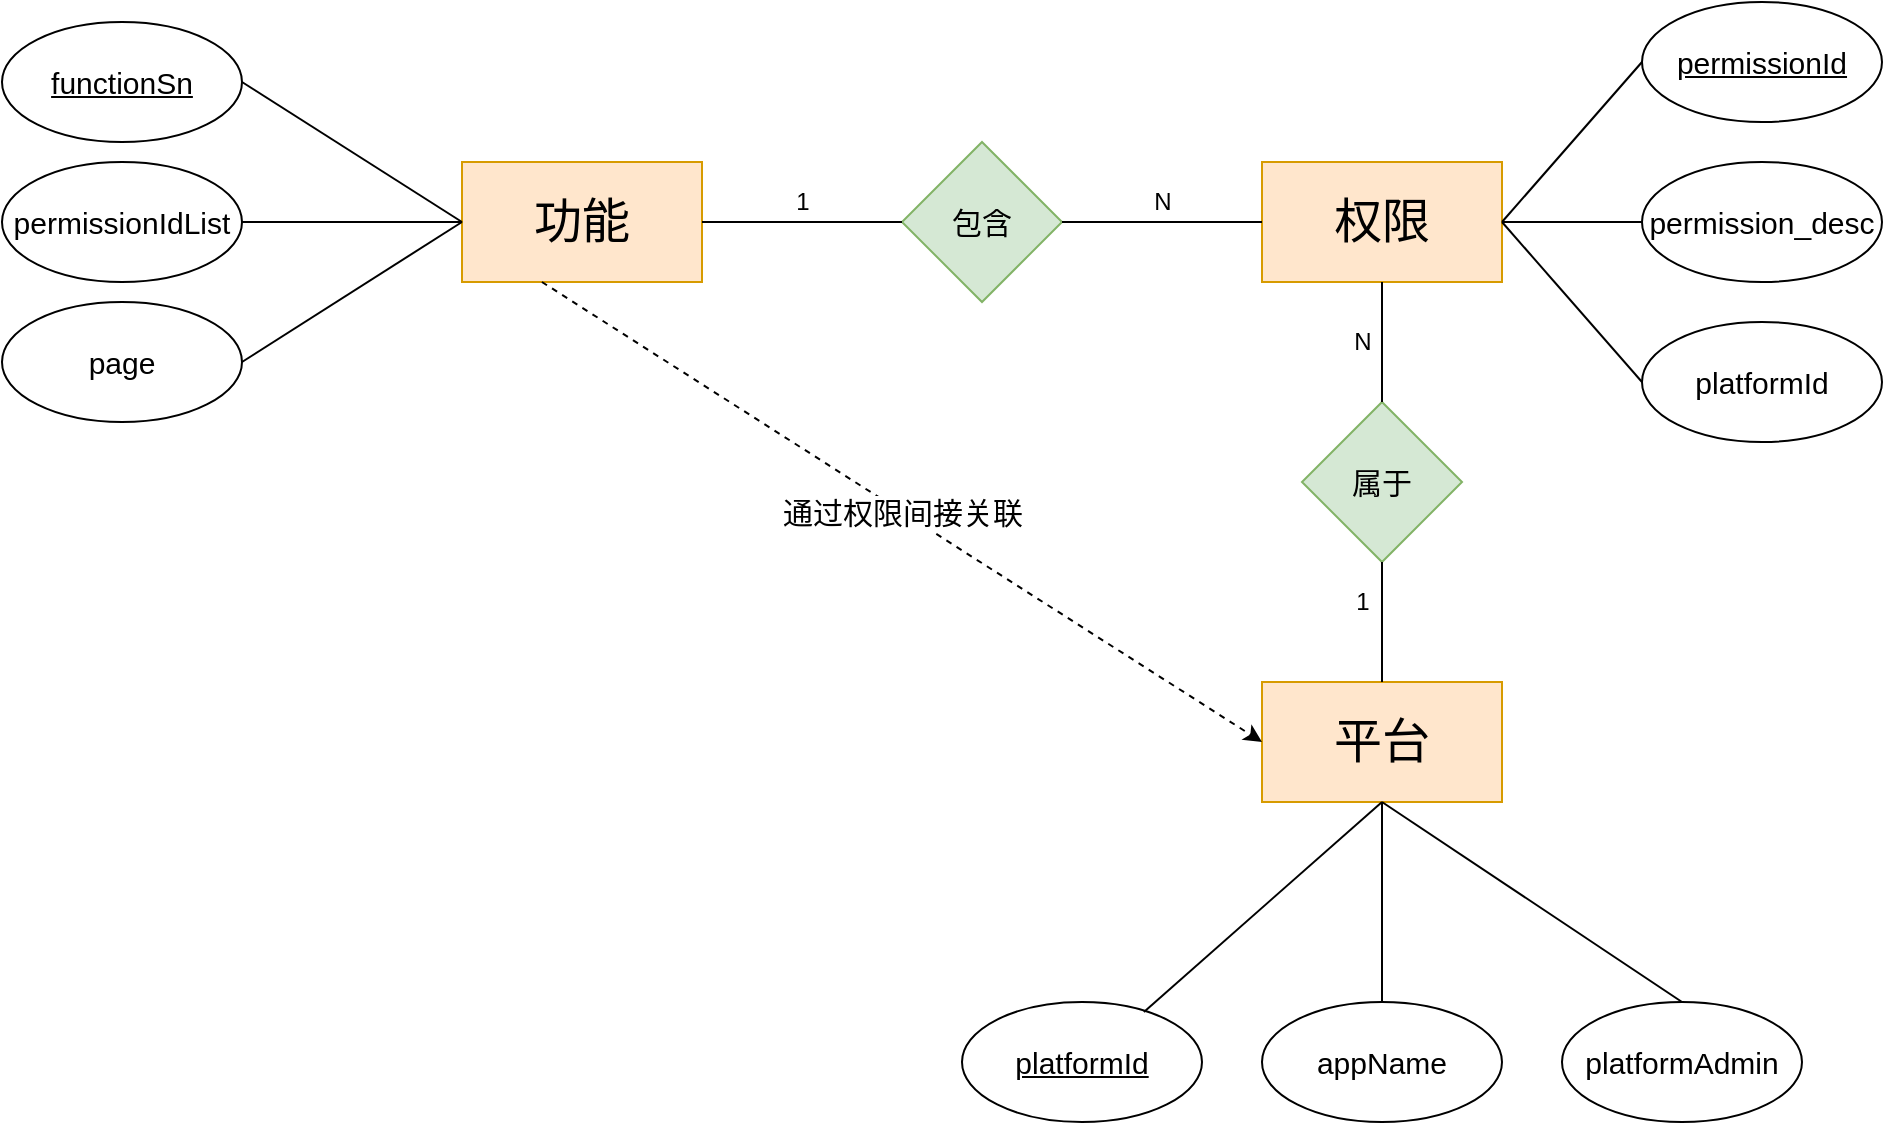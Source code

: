 <mxfile version="14.8.5" type="github" pages="2">
  <diagram name="Page-1" id="a7904f86-f2b4-8e86-fa97-74104820619b">
    <mxGraphModel dx="1422" dy="762" grid="1" gridSize="10" guides="1" tooltips="1" connect="1" arrows="1" fold="1" page="1" pageScale="1" pageWidth="1100" pageHeight="850" background="none" math="0" shadow="0">
      <root>
        <mxCell id="0" />
        <mxCell id="1" parent="0" />
        <mxCell id="jlEMoSnQBwXxJiWM77EC-22" value="&lt;font style=&quot;font-size: 24px&quot;&gt;平台&lt;/font&gt;" style="rounded=0;whiteSpace=wrap;html=1;fillColor=#ffe6cc;strokeColor=#d79b00;" parent="1" vertex="1">
          <mxGeometry x="650" y="390" width="120" height="60" as="geometry" />
        </mxCell>
        <mxCell id="jlEMoSnQBwXxJiWM77EC-23" value="&lt;span style=&quot;font-size: 24px&quot;&gt;功能&lt;/span&gt;" style="rounded=0;whiteSpace=wrap;html=1;fillColor=#ffe6cc;strokeColor=#d79b00;" parent="1" vertex="1">
          <mxGeometry x="250" y="130" width="120" height="60" as="geometry" />
        </mxCell>
        <mxCell id="jlEMoSnQBwXxJiWM77EC-24" value="&lt;span style=&quot;font-size: 24px&quot;&gt;权限&lt;/span&gt;" style="rounded=0;whiteSpace=wrap;html=1;fillColor=#ffe6cc;strokeColor=#d79b00;" parent="1" vertex="1">
          <mxGeometry x="650" y="130" width="120" height="60" as="geometry" />
        </mxCell>
        <mxCell id="jlEMoSnQBwXxJiWM77EC-25" value="&lt;font style=&quot;font-size: 15px&quot;&gt;platformId&lt;/font&gt;" style="ellipse;whiteSpace=wrap;html=1;" parent="1" vertex="1">
          <mxGeometry x="840" y="210" width="120" height="60" as="geometry" />
        </mxCell>
        <mxCell id="jlEMoSnQBwXxJiWM77EC-26" value="&lt;u style=&quot;font-size: 15px&quot;&gt;permissionId&lt;/u&gt;" style="ellipse;whiteSpace=wrap;html=1;" parent="1" vertex="1">
          <mxGeometry x="840" y="50" width="120" height="60" as="geometry" />
        </mxCell>
        <mxCell id="jlEMoSnQBwXxJiWM77EC-27" value="&lt;u&gt;&lt;font style=&quot;font-size: 15px&quot;&gt;platformId&lt;/font&gt;&lt;/u&gt;" style="ellipse;whiteSpace=wrap;html=1;" parent="1" vertex="1">
          <mxGeometry x="500" y="550" width="120" height="60" as="geometry" />
        </mxCell>
        <mxCell id="jlEMoSnQBwXxJiWM77EC-28" value="&lt;font style=&quot;font-size: 15px&quot;&gt;appName&lt;/font&gt;" style="ellipse;whiteSpace=wrap;html=1;" parent="1" vertex="1">
          <mxGeometry x="650" y="550" width="120" height="60" as="geometry" />
        </mxCell>
        <mxCell id="jlEMoSnQBwXxJiWM77EC-29" value="&lt;font style=&quot;font-size: 15px&quot;&gt;platformAdmin&lt;/font&gt;" style="ellipse;whiteSpace=wrap;html=1;" parent="1" vertex="1">
          <mxGeometry x="800" y="550" width="120" height="60" as="geometry" />
        </mxCell>
        <mxCell id="jlEMoSnQBwXxJiWM77EC-30" value="&lt;font style=&quot;font-size: 15px&quot;&gt;permission_desc&lt;/font&gt;" style="ellipse;whiteSpace=wrap;html=1;" parent="1" vertex="1">
          <mxGeometry x="840" y="130" width="120" height="60" as="geometry" />
        </mxCell>
        <mxCell id="jlEMoSnQBwXxJiWM77EC-31" value="&lt;u&gt;&lt;font style=&quot;font-size: 15px&quot;&gt;functionSn&lt;/font&gt;&lt;/u&gt;" style="ellipse;whiteSpace=wrap;html=1;" parent="1" vertex="1">
          <mxGeometry x="20" y="60" width="120" height="60" as="geometry" />
        </mxCell>
        <mxCell id="jlEMoSnQBwXxJiWM77EC-32" value="&lt;font style=&quot;font-size: 15px&quot;&gt;permissionIdList&lt;/font&gt;" style="ellipse;whiteSpace=wrap;html=1;" parent="1" vertex="1">
          <mxGeometry x="20" y="130" width="120" height="60" as="geometry" />
        </mxCell>
        <mxCell id="jlEMoSnQBwXxJiWM77EC-33" value="&lt;font style=&quot;font-size: 15px&quot;&gt;包含&lt;/font&gt;" style="rhombus;whiteSpace=wrap;html=1;fillColor=#d5e8d4;strokeColor=#82b366;" parent="1" vertex="1">
          <mxGeometry x="470" y="120" width="80" height="80" as="geometry" />
        </mxCell>
        <mxCell id="jlEMoSnQBwXxJiWM77EC-39" value="" style="endArrow=none;html=1;exitX=1;exitY=0.5;exitDx=0;exitDy=0;entryX=0;entryY=0.5;entryDx=0;entryDy=0;" parent="1" source="jlEMoSnQBwXxJiWM77EC-32" target="jlEMoSnQBwXxJiWM77EC-23" edge="1">
          <mxGeometry width="50" height="50" relative="1" as="geometry">
            <mxPoint x="190" y="200" as="sourcePoint" />
            <mxPoint x="240" y="150" as="targetPoint" />
          </mxGeometry>
        </mxCell>
        <mxCell id="jlEMoSnQBwXxJiWM77EC-44" value="" style="endArrow=none;html=1;exitX=1;exitY=0.5;exitDx=0;exitDy=0;entryX=0;entryY=0.5;entryDx=0;entryDy=0;" parent="1" source="jlEMoSnQBwXxJiWM77EC-31" target="jlEMoSnQBwXxJiWM77EC-23" edge="1">
          <mxGeometry width="50" height="50" relative="1" as="geometry">
            <mxPoint x="150" y="150" as="sourcePoint" />
            <mxPoint x="240" y="150" as="targetPoint" />
          </mxGeometry>
        </mxCell>
        <mxCell id="jlEMoSnQBwXxJiWM77EC-49" value="" style="endArrow=none;html=1;entryX=0;entryY=0.5;entryDx=0;entryDy=0;exitX=1;exitY=0.5;exitDx=0;exitDy=0;" parent="1" source="jlEMoSnQBwXxJiWM77EC-24" target="jlEMoSnQBwXxJiWM77EC-30" edge="1">
          <mxGeometry width="50" height="50" relative="1" as="geometry">
            <mxPoint x="820" y="160" as="sourcePoint" />
            <mxPoint x="870" y="110" as="targetPoint" />
          </mxGeometry>
        </mxCell>
        <mxCell id="jlEMoSnQBwXxJiWM77EC-50" value="" style="endArrow=none;html=1;" parent="1" edge="1">
          <mxGeometry width="50" height="50" relative="1" as="geometry">
            <mxPoint x="770" y="160" as="sourcePoint" />
            <mxPoint x="840" y="240" as="targetPoint" />
          </mxGeometry>
        </mxCell>
        <mxCell id="jlEMoSnQBwXxJiWM77EC-51" value="" style="endArrow=none;html=1;entryX=0;entryY=0.5;entryDx=0;entryDy=0;exitX=1;exitY=0.5;exitDx=0;exitDy=0;" parent="1" source="jlEMoSnQBwXxJiWM77EC-24" target="jlEMoSnQBwXxJiWM77EC-26" edge="1">
          <mxGeometry width="50" height="50" relative="1" as="geometry">
            <mxPoint x="820" y="190" as="sourcePoint" />
            <mxPoint x="870" y="140" as="targetPoint" />
          </mxGeometry>
        </mxCell>
        <mxCell id="jlEMoSnQBwXxJiWM77EC-54" value="" style="endArrow=none;html=1;entryX=0;entryY=0.5;entryDx=0;entryDy=0;" parent="1" source="jlEMoSnQBwXxJiWM77EC-23" target="jlEMoSnQBwXxJiWM77EC-33" edge="1">
          <mxGeometry width="50" height="50" relative="1" as="geometry">
            <mxPoint x="370" y="210" as="sourcePoint" />
            <mxPoint x="440.711" y="160" as="targetPoint" />
          </mxGeometry>
        </mxCell>
        <mxCell id="jlEMoSnQBwXxJiWM77EC-55" value="" style="endArrow=none;html=1;exitX=1;exitY=0.5;exitDx=0;exitDy=0;" parent="1" source="jlEMoSnQBwXxJiWM77EC-33" target="jlEMoSnQBwXxJiWM77EC-24" edge="1">
          <mxGeometry width="50" height="50" relative="1" as="geometry">
            <mxPoint x="600" y="160" as="sourcePoint" />
            <mxPoint x="670" y="160" as="targetPoint" />
          </mxGeometry>
        </mxCell>
        <mxCell id="jlEMoSnQBwXxJiWM77EC-57" value="1" style="text;html=1;align=center;verticalAlign=middle;resizable=0;points=[];autosize=1;strokeColor=none;" parent="1" vertex="1">
          <mxGeometry x="410" y="140" width="20" height="20" as="geometry" />
        </mxCell>
        <mxCell id="jlEMoSnQBwXxJiWM77EC-58" value="N" style="text;html=1;align=center;verticalAlign=middle;resizable=0;points=[];autosize=1;strokeColor=none;" parent="1" vertex="1">
          <mxGeometry x="690" y="210" width="20" height="20" as="geometry" />
        </mxCell>
        <mxCell id="jlEMoSnQBwXxJiWM77EC-59" value="&lt;font style=&quot;font-size: 15px&quot;&gt;属于&lt;/font&gt;" style="rhombus;whiteSpace=wrap;html=1;fillColor=#d5e8d4;strokeColor=#82b366;" parent="1" vertex="1">
          <mxGeometry x="670" y="250" width="80" height="80" as="geometry" />
        </mxCell>
        <mxCell id="jlEMoSnQBwXxJiWM77EC-60" value="" style="endArrow=none;html=1;entryX=0.5;entryY=1;entryDx=0;entryDy=0;" parent="1" source="jlEMoSnQBwXxJiWM77EC-59" target="jlEMoSnQBwXxJiWM77EC-24" edge="1">
          <mxGeometry width="50" height="50" relative="1" as="geometry">
            <mxPoint x="320" y="380" as="sourcePoint" />
            <mxPoint x="370" y="330" as="targetPoint" />
          </mxGeometry>
        </mxCell>
        <mxCell id="jlEMoSnQBwXxJiWM77EC-61" value="" style="endArrow=none;html=1;entryX=0.5;entryY=1;entryDx=0;entryDy=0;" parent="1" source="jlEMoSnQBwXxJiWM77EC-22" target="jlEMoSnQBwXxJiWM77EC-59" edge="1">
          <mxGeometry width="50" height="50" relative="1" as="geometry">
            <mxPoint x="460" y="420" as="sourcePoint" />
            <mxPoint x="510" y="370" as="targetPoint" />
          </mxGeometry>
        </mxCell>
        <mxCell id="jlEMoSnQBwXxJiWM77EC-62" value="1" style="text;html=1;align=center;verticalAlign=middle;resizable=0;points=[];autosize=1;strokeColor=none;" parent="1" vertex="1">
          <mxGeometry x="690" y="340" width="20" height="20" as="geometry" />
        </mxCell>
        <mxCell id="jlEMoSnQBwXxJiWM77EC-63" value="" style="endArrow=none;html=1;entryX=0.5;entryY=1;entryDx=0;entryDy=0;exitX=0.758;exitY=0.083;exitDx=0;exitDy=0;exitPerimeter=0;" parent="1" source="jlEMoSnQBwXxJiWM77EC-27" target="jlEMoSnQBwXxJiWM77EC-22" edge="1">
          <mxGeometry width="50" height="50" relative="1" as="geometry">
            <mxPoint x="610" y="530" as="sourcePoint" />
            <mxPoint x="660" y="480" as="targetPoint" />
          </mxGeometry>
        </mxCell>
        <mxCell id="jlEMoSnQBwXxJiWM77EC-64" value="" style="endArrow=none;html=1;exitX=0.5;exitY=1;exitDx=0;exitDy=0;entryX=0.5;entryY=0;entryDx=0;entryDy=0;" parent="1" source="jlEMoSnQBwXxJiWM77EC-22" target="jlEMoSnQBwXxJiWM77EC-28" edge="1">
          <mxGeometry width="50" height="50" relative="1" as="geometry">
            <mxPoint x="960" y="490" as="sourcePoint" />
            <mxPoint x="1010" y="440" as="targetPoint" />
          </mxGeometry>
        </mxCell>
        <mxCell id="jlEMoSnQBwXxJiWM77EC-65" value="" style="endArrow=none;html=1;exitX=0.5;exitY=0;exitDx=0;exitDy=0;" parent="1" source="jlEMoSnQBwXxJiWM77EC-29" edge="1">
          <mxGeometry width="50" height="50" relative="1" as="geometry">
            <mxPoint x="910" y="470" as="sourcePoint" />
            <mxPoint x="710" y="450" as="targetPoint" />
          </mxGeometry>
        </mxCell>
        <mxCell id="jlEMoSnQBwXxJiWM77EC-66" value="" style="endArrow=classic;html=1;exitX=0.333;exitY=1;exitDx=0;exitDy=0;exitPerimeter=0;entryX=0;entryY=0.5;entryDx=0;entryDy=0;dashed=1;" parent="1" source="jlEMoSnQBwXxJiWM77EC-23" target="jlEMoSnQBwXxJiWM77EC-22" edge="1">
          <mxGeometry relative="1" as="geometry">
            <mxPoint x="280" y="240" as="sourcePoint" />
            <mxPoint x="380" y="240" as="targetPoint" />
          </mxGeometry>
        </mxCell>
        <mxCell id="jlEMoSnQBwXxJiWM77EC-67" value="通过权限间接关联" style="edgeLabel;resizable=0;html=1;align=center;verticalAlign=middle;fontSize=15;" parent="jlEMoSnQBwXxJiWM77EC-66" connectable="0" vertex="1">
          <mxGeometry relative="1" as="geometry" />
        </mxCell>
        <mxCell id="jlEMoSnQBwXxJiWM77EC-70" value="&lt;font style=&quot;font-size: 15px&quot;&gt;page&lt;/font&gt;" style="ellipse;whiteSpace=wrap;html=1;" parent="1" vertex="1">
          <mxGeometry x="20" y="200" width="120" height="60" as="geometry" />
        </mxCell>
        <mxCell id="jlEMoSnQBwXxJiWM77EC-71" value="" style="endArrow=none;html=1;fontSize=15;exitX=1;exitY=0.5;exitDx=0;exitDy=0;" parent="1" source="jlEMoSnQBwXxJiWM77EC-70" edge="1">
          <mxGeometry width="50" height="50" relative="1" as="geometry">
            <mxPoint x="140" y="330" as="sourcePoint" />
            <mxPoint x="250" y="160" as="targetPoint" />
          </mxGeometry>
        </mxCell>
        <mxCell id="duyiAs40TCXDgCurC24W-1" value="N" style="text;html=1;align=center;verticalAlign=middle;resizable=0;points=[];autosize=1;strokeColor=none;" parent="1" vertex="1">
          <mxGeometry x="590" y="140" width="20" height="20" as="geometry" />
        </mxCell>
      </root>
    </mxGraphModel>
  </diagram>
  <diagram id="YWoaekqtHHk8JmuMNnwk" name="Page-2">
    <mxGraphModel dx="1422" dy="762" grid="1" gridSize="10" guides="1" tooltips="1" connect="1" arrows="1" fold="1" page="1" pageScale="1" pageWidth="2339" pageHeight="3300" math="0" shadow="0">
      <root>
        <mxCell id="ZJlcfcq9Iywh9Zx0AE3q-0" />
        <mxCell id="ZJlcfcq9Iywh9Zx0AE3q-1" parent="ZJlcfcq9Iywh9Zx0AE3q-0" />
        <mxCell id="7tvIjNYkWWo8JFqaABHC-0" value="&lt;font style=&quot;font-size: 24px&quot;&gt;平台&lt;/font&gt;" style="rounded=0;whiteSpace=wrap;html=1;fillColor=#ffe6cc;strokeColor=#d79b00;" parent="ZJlcfcq9Iywh9Zx0AE3q-1" vertex="1">
          <mxGeometry x="220" y="200" width="120" height="60" as="geometry" />
        </mxCell>
        <mxCell id="7tvIjNYkWWo8JFqaABHC-1" value="&lt;span style=&quot;font-size: 24px&quot;&gt;功能&lt;/span&gt;" style="rounded=0;whiteSpace=wrap;html=1;fillColor=#ffe6cc;strokeColor=#d79b00;" parent="ZJlcfcq9Iywh9Zx0AE3q-1" vertex="1">
          <mxGeometry x="590" y="200" width="120" height="60" as="geometry" />
        </mxCell>
        <mxCell id="7tvIjNYkWWo8JFqaABHC-2" value="&lt;span style=&quot;font-size: 24px&quot;&gt;权限&lt;/span&gt;" style="rounded=0;whiteSpace=wrap;html=1;fillColor=#ffe6cc;strokeColor=#d79b00;" parent="ZJlcfcq9Iywh9Zx0AE3q-1" vertex="1">
          <mxGeometry x="980" y="200" width="120" height="60" as="geometry" />
        </mxCell>
        <mxCell id="7tvIjNYkWWo8JFqaABHC-4" value="&lt;u style=&quot;font-size: 15px&quot;&gt;permissionId&lt;/u&gt;" style="ellipse;whiteSpace=wrap;html=1;" parent="ZJlcfcq9Iywh9Zx0AE3q-1" vertex="1">
          <mxGeometry x="1170" y="120" width="120" height="60" as="geometry" />
        </mxCell>
        <mxCell id="7tvIjNYkWWo8JFqaABHC-5" value="&lt;u&gt;&lt;font style=&quot;font-size: 15px&quot;&gt;platformId&lt;/font&gt;&lt;/u&gt;" style="ellipse;whiteSpace=wrap;html=1;" parent="ZJlcfcq9Iywh9Zx0AE3q-1" vertex="1">
          <mxGeometry x="20" y="110" width="120" height="60" as="geometry" />
        </mxCell>
        <mxCell id="7tvIjNYkWWo8JFqaABHC-6" value="&lt;font style=&quot;font-size: 15px&quot;&gt;appName&lt;/font&gt;" style="ellipse;whiteSpace=wrap;html=1;" parent="ZJlcfcq9Iywh9Zx0AE3q-1" vertex="1">
          <mxGeometry x="1170" y="290" width="120" height="60" as="geometry" />
        </mxCell>
        <mxCell id="7tvIjNYkWWo8JFqaABHC-7" value="&lt;font style=&quot;font-size: 15px&quot;&gt;platformAdmin&lt;/font&gt;" style="ellipse;whiteSpace=wrap;html=1;" parent="ZJlcfcq9Iywh9Zx0AE3q-1" vertex="1">
          <mxGeometry x="20" y="280" width="120" height="60" as="geometry" />
        </mxCell>
        <mxCell id="7tvIjNYkWWo8JFqaABHC-8" value="&lt;font style=&quot;font-size: 15px&quot;&gt;permission_desc&lt;/font&gt;" style="ellipse;whiteSpace=wrap;html=1;" parent="ZJlcfcq9Iywh9Zx0AE3q-1" vertex="1">
          <mxGeometry x="1170" y="200" width="120" height="60" as="geometry" />
        </mxCell>
        <mxCell id="7tvIjNYkWWo8JFqaABHC-9" value="&lt;u&gt;&lt;font style=&quot;font-size: 15px&quot;&gt;functionSn&lt;/font&gt;&lt;/u&gt;" style="ellipse;whiteSpace=wrap;html=1;" parent="ZJlcfcq9Iywh9Zx0AE3q-1" vertex="1">
          <mxGeometry x="520" y="70" width="120" height="60" as="geometry" />
        </mxCell>
        <mxCell id="7tvIjNYkWWo8JFqaABHC-10" value="&lt;font style=&quot;font-size: 15px&quot;&gt;permissionIdList&lt;/font&gt;" style="ellipse;whiteSpace=wrap;html=1;" parent="ZJlcfcq9Iywh9Zx0AE3q-1" vertex="1">
          <mxGeometry x="390" y="70" width="120" height="60" as="geometry" />
        </mxCell>
        <mxCell id="7tvIjNYkWWo8JFqaABHC-11" value="&lt;font style=&quot;font-size: 15px&quot;&gt;包含&lt;/font&gt;" style="rhombus;whiteSpace=wrap;html=1;fillColor=#d5e8d4;strokeColor=#82b366;" parent="ZJlcfcq9Iywh9Zx0AE3q-1" vertex="1">
          <mxGeometry x="810" y="190" width="80" height="80" as="geometry" />
        </mxCell>
        <mxCell id="7tvIjNYkWWo8JFqaABHC-12" value="" style="endArrow=none;html=1;exitX=0.5;exitY=1;exitDx=0;exitDy=0;entryX=0.617;entryY=0;entryDx=0;entryDy=0;entryPerimeter=0;" parent="ZJlcfcq9Iywh9Zx0AE3q-1" source="7tvIjNYkWWo8JFqaABHC-10" target="7tvIjNYkWWo8JFqaABHC-1" edge="1">
          <mxGeometry width="50" height="50" relative="1" as="geometry">
            <mxPoint x="640" y="120" as="sourcePoint" />
            <mxPoint x="700" y="80" as="targetPoint" />
          </mxGeometry>
        </mxCell>
        <mxCell id="7tvIjNYkWWo8JFqaABHC-13" value="" style="endArrow=none;html=1;exitX=0.608;exitY=0;exitDx=0;exitDy=0;entryX=0.5;entryY=1;entryDx=0;entryDy=0;exitPerimeter=0;" parent="ZJlcfcq9Iywh9Zx0AE3q-1" source="7tvIjNYkWWo8JFqaABHC-1" target="7tvIjNYkWWo8JFqaABHC-9" edge="1">
          <mxGeometry width="50" height="50" relative="1" as="geometry">
            <mxPoint x="600" y="70" as="sourcePoint" />
            <mxPoint x="700" y="80" as="targetPoint" />
          </mxGeometry>
        </mxCell>
        <mxCell id="7tvIjNYkWWo8JFqaABHC-14" value="" style="endArrow=none;html=1;entryX=0;entryY=0.5;entryDx=0;entryDy=0;exitX=1;exitY=0.5;exitDx=0;exitDy=0;" parent="ZJlcfcq9Iywh9Zx0AE3q-1" source="7tvIjNYkWWo8JFqaABHC-2" target="7tvIjNYkWWo8JFqaABHC-8" edge="1">
          <mxGeometry width="50" height="50" relative="1" as="geometry">
            <mxPoint x="1150" y="230" as="sourcePoint" />
            <mxPoint x="1200" y="180" as="targetPoint" />
          </mxGeometry>
        </mxCell>
        <mxCell id="7tvIjNYkWWo8JFqaABHC-15" value="" style="endArrow=none;html=1;" parent="ZJlcfcq9Iywh9Zx0AE3q-1" edge="1">
          <mxGeometry width="50" height="50" relative="1" as="geometry">
            <mxPoint x="1100" y="230" as="sourcePoint" />
            <mxPoint x="1170" y="320" as="targetPoint" />
          </mxGeometry>
        </mxCell>
        <mxCell id="7tvIjNYkWWo8JFqaABHC-16" value="" style="endArrow=none;html=1;entryX=0;entryY=0.5;entryDx=0;entryDy=0;exitX=1;exitY=0.5;exitDx=0;exitDy=0;" parent="ZJlcfcq9Iywh9Zx0AE3q-1" source="7tvIjNYkWWo8JFqaABHC-2" target="7tvIjNYkWWo8JFqaABHC-4" edge="1">
          <mxGeometry width="50" height="50" relative="1" as="geometry">
            <mxPoint x="1150" y="260" as="sourcePoint" />
            <mxPoint x="1200" y="210" as="targetPoint" />
          </mxGeometry>
        </mxCell>
        <mxCell id="7tvIjNYkWWo8JFqaABHC-17" value="" style="endArrow=none;html=1;entryX=0;entryY=0.5;entryDx=0;entryDy=0;" parent="ZJlcfcq9Iywh9Zx0AE3q-1" source="7tvIjNYkWWo8JFqaABHC-1" target="7tvIjNYkWWo8JFqaABHC-11" edge="1">
          <mxGeometry width="50" height="50" relative="1" as="geometry">
            <mxPoint x="700" y="280" as="sourcePoint" />
            <mxPoint x="770.711" y="230" as="targetPoint" />
          </mxGeometry>
        </mxCell>
        <mxCell id="7tvIjNYkWWo8JFqaABHC-18" value="" style="endArrow=none;html=1;exitX=1;exitY=0.5;exitDx=0;exitDy=0;" parent="ZJlcfcq9Iywh9Zx0AE3q-1" source="7tvIjNYkWWo8JFqaABHC-11" target="7tvIjNYkWWo8JFqaABHC-2" edge="1">
          <mxGeometry width="50" height="50" relative="1" as="geometry">
            <mxPoint x="930" y="230" as="sourcePoint" />
            <mxPoint x="1000" y="230" as="targetPoint" />
          </mxGeometry>
        </mxCell>
        <mxCell id="7tvIjNYkWWo8JFqaABHC-19" value="1" style="text;html=1;align=center;verticalAlign=middle;resizable=0;points=[];autosize=1;strokeColor=none;" parent="ZJlcfcq9Iywh9Zx0AE3q-1" vertex="1">
          <mxGeometry x="740" y="210" width="20" height="20" as="geometry" />
        </mxCell>
        <mxCell id="7tvIjNYkWWo8JFqaABHC-20" value="N" style="text;html=1;align=center;verticalAlign=middle;resizable=0;points=[];autosize=1;strokeColor=none;" parent="ZJlcfcq9Iywh9Zx0AE3q-1" vertex="1">
          <mxGeometry x="920" y="210" width="20" height="20" as="geometry" />
        </mxCell>
        <mxCell id="7tvIjNYkWWo8JFqaABHC-21" value="&lt;span style=&quot;font-size: 15px&quot;&gt;包含&lt;/span&gt;" style="rhombus;whiteSpace=wrap;html=1;fillColor=#d5e8d4;strokeColor=#82b366;" parent="ZJlcfcq9Iywh9Zx0AE3q-1" vertex="1">
          <mxGeometry x="400" y="190" width="80" height="80" as="geometry" />
        </mxCell>
        <mxCell id="7tvIjNYkWWo8JFqaABHC-22" value="" style="endArrow=none;html=1;entryX=0;entryY=0.5;entryDx=0;entryDy=0;" parent="ZJlcfcq9Iywh9Zx0AE3q-1" source="7tvIjNYkWWo8JFqaABHC-21" target="7tvIjNYkWWo8JFqaABHC-1" edge="1">
          <mxGeometry width="50" height="50" relative="1" as="geometry">
            <mxPoint x="650" y="450" as="sourcePoint" />
            <mxPoint x="700" y="400" as="targetPoint" />
          </mxGeometry>
        </mxCell>
        <mxCell id="7tvIjNYkWWo8JFqaABHC-23" value="" style="endArrow=none;html=1;" parent="ZJlcfcq9Iywh9Zx0AE3q-1" source="7tvIjNYkWWo8JFqaABHC-0" target="7tvIjNYkWWo8JFqaABHC-21" edge="1">
          <mxGeometry width="50" height="50" relative="1" as="geometry">
            <mxPoint x="790" y="490" as="sourcePoint" />
            <mxPoint x="840" y="440" as="targetPoint" />
          </mxGeometry>
        </mxCell>
        <mxCell id="7tvIjNYkWWo8JFqaABHC-24" value="1" style="text;html=1;align=center;verticalAlign=middle;resizable=0;points=[];autosize=1;strokeColor=none;" parent="ZJlcfcq9Iywh9Zx0AE3q-1" vertex="1">
          <mxGeometry x="360" y="210" width="20" height="20" as="geometry" />
        </mxCell>
        <mxCell id="7tvIjNYkWWo8JFqaABHC-25" value="" style="endArrow=none;html=1;entryX=0;entryY=0.5;entryDx=0;entryDy=0;exitX=1;exitY=0.667;exitDx=0;exitDy=0;exitPerimeter=0;" parent="ZJlcfcq9Iywh9Zx0AE3q-1" source="7tvIjNYkWWo8JFqaABHC-5" target="7tvIjNYkWWo8JFqaABHC-0" edge="1">
          <mxGeometry width="50" height="50" relative="1" as="geometry">
            <mxPoint x="130" y="120" as="sourcePoint" />
            <mxPoint x="990" y="550" as="targetPoint" />
          </mxGeometry>
        </mxCell>
        <mxCell id="7tvIjNYkWWo8JFqaABHC-27" value="" style="endArrow=none;html=1;exitX=1;exitY=0.5;exitDx=0;exitDy=0;" parent="ZJlcfcq9Iywh9Zx0AE3q-1" source="7tvIjNYkWWo8JFqaABHC-7" edge="1">
          <mxGeometry width="50" height="50" relative="1" as="geometry">
            <mxPoint x="1240" y="540" as="sourcePoint" />
            <mxPoint x="218" y="230" as="targetPoint" />
          </mxGeometry>
        </mxCell>
        <mxCell id="7tvIjNYkWWo8JFqaABHC-30" value="&lt;font style=&quot;font-size: 15px&quot;&gt;page&lt;/font&gt;" style="ellipse;whiteSpace=wrap;html=1;" parent="ZJlcfcq9Iywh9Zx0AE3q-1" vertex="1">
          <mxGeometry x="690" y="70" width="120" height="60" as="geometry" />
        </mxCell>
        <mxCell id="7tvIjNYkWWo8JFqaABHC-31" value="" style="endArrow=none;html=1;fontSize=15;entryX=0.583;entryY=0;entryDx=0;entryDy=0;entryPerimeter=0;exitX=0.5;exitY=1;exitDx=0;exitDy=0;" parent="ZJlcfcq9Iywh9Zx0AE3q-1" source="7tvIjNYkWWo8JFqaABHC-30" target="7tvIjNYkWWo8JFqaABHC-1" edge="1">
          <mxGeometry width="50" height="50" relative="1" as="geometry">
            <mxPoint x="730" y="150" as="sourcePoint" />
            <mxPoint x="700" y="80" as="targetPoint" />
          </mxGeometry>
        </mxCell>
        <mxCell id="7tvIjNYkWWo8JFqaABHC-32" value="N" style="text;html=1;align=center;verticalAlign=middle;resizable=0;points=[];autosize=1;strokeColor=none;" parent="ZJlcfcq9Iywh9Zx0AE3q-1" vertex="1">
          <mxGeometry x="520" y="210" width="20" height="20" as="geometry" />
        </mxCell>
        <mxCell id="LCUx0sAwaicpwDmbfhWs-0" value="&lt;font style=&quot;font-size: 15px&quot;&gt;platformId&lt;/font&gt;" style="ellipse;whiteSpace=wrap;html=1;" vertex="1" parent="ZJlcfcq9Iywh9Zx0AE3q-1">
          <mxGeometry x="820" y="70" width="120" height="60" as="geometry" />
        </mxCell>
        <mxCell id="LCUx0sAwaicpwDmbfhWs-2" value="" style="endArrow=none;html=1;entryX=0.5;entryY=1;entryDx=0;entryDy=0;" edge="1" parent="ZJlcfcq9Iywh9Zx0AE3q-1" target="LCUx0sAwaicpwDmbfhWs-0">
          <mxGeometry width="50" height="50" relative="1" as="geometry">
            <mxPoint x="660" y="200" as="sourcePoint" />
            <mxPoint x="650" y="360" as="targetPoint" />
          </mxGeometry>
        </mxCell>
      </root>
    </mxGraphModel>
  </diagram>
</mxfile>

